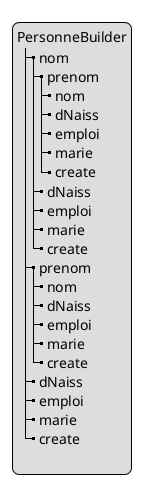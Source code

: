 @startuml

legend
PersonneBuilder
|_ nom
  |_ prenom
    |_ nom
    |_ dNaiss
    |_ emploi
    |_ marie
    |_ create
  |_ dNaiss
  |_ emploi
  |_ marie
  |_ create
|_ prenom
  |_ nom
  |_ dNaiss
  |_ emploi
  |_ marie
  |_ create
|_ dNaiss
|_ emploi
|_ marie
|_ create

end legend
@enduml
